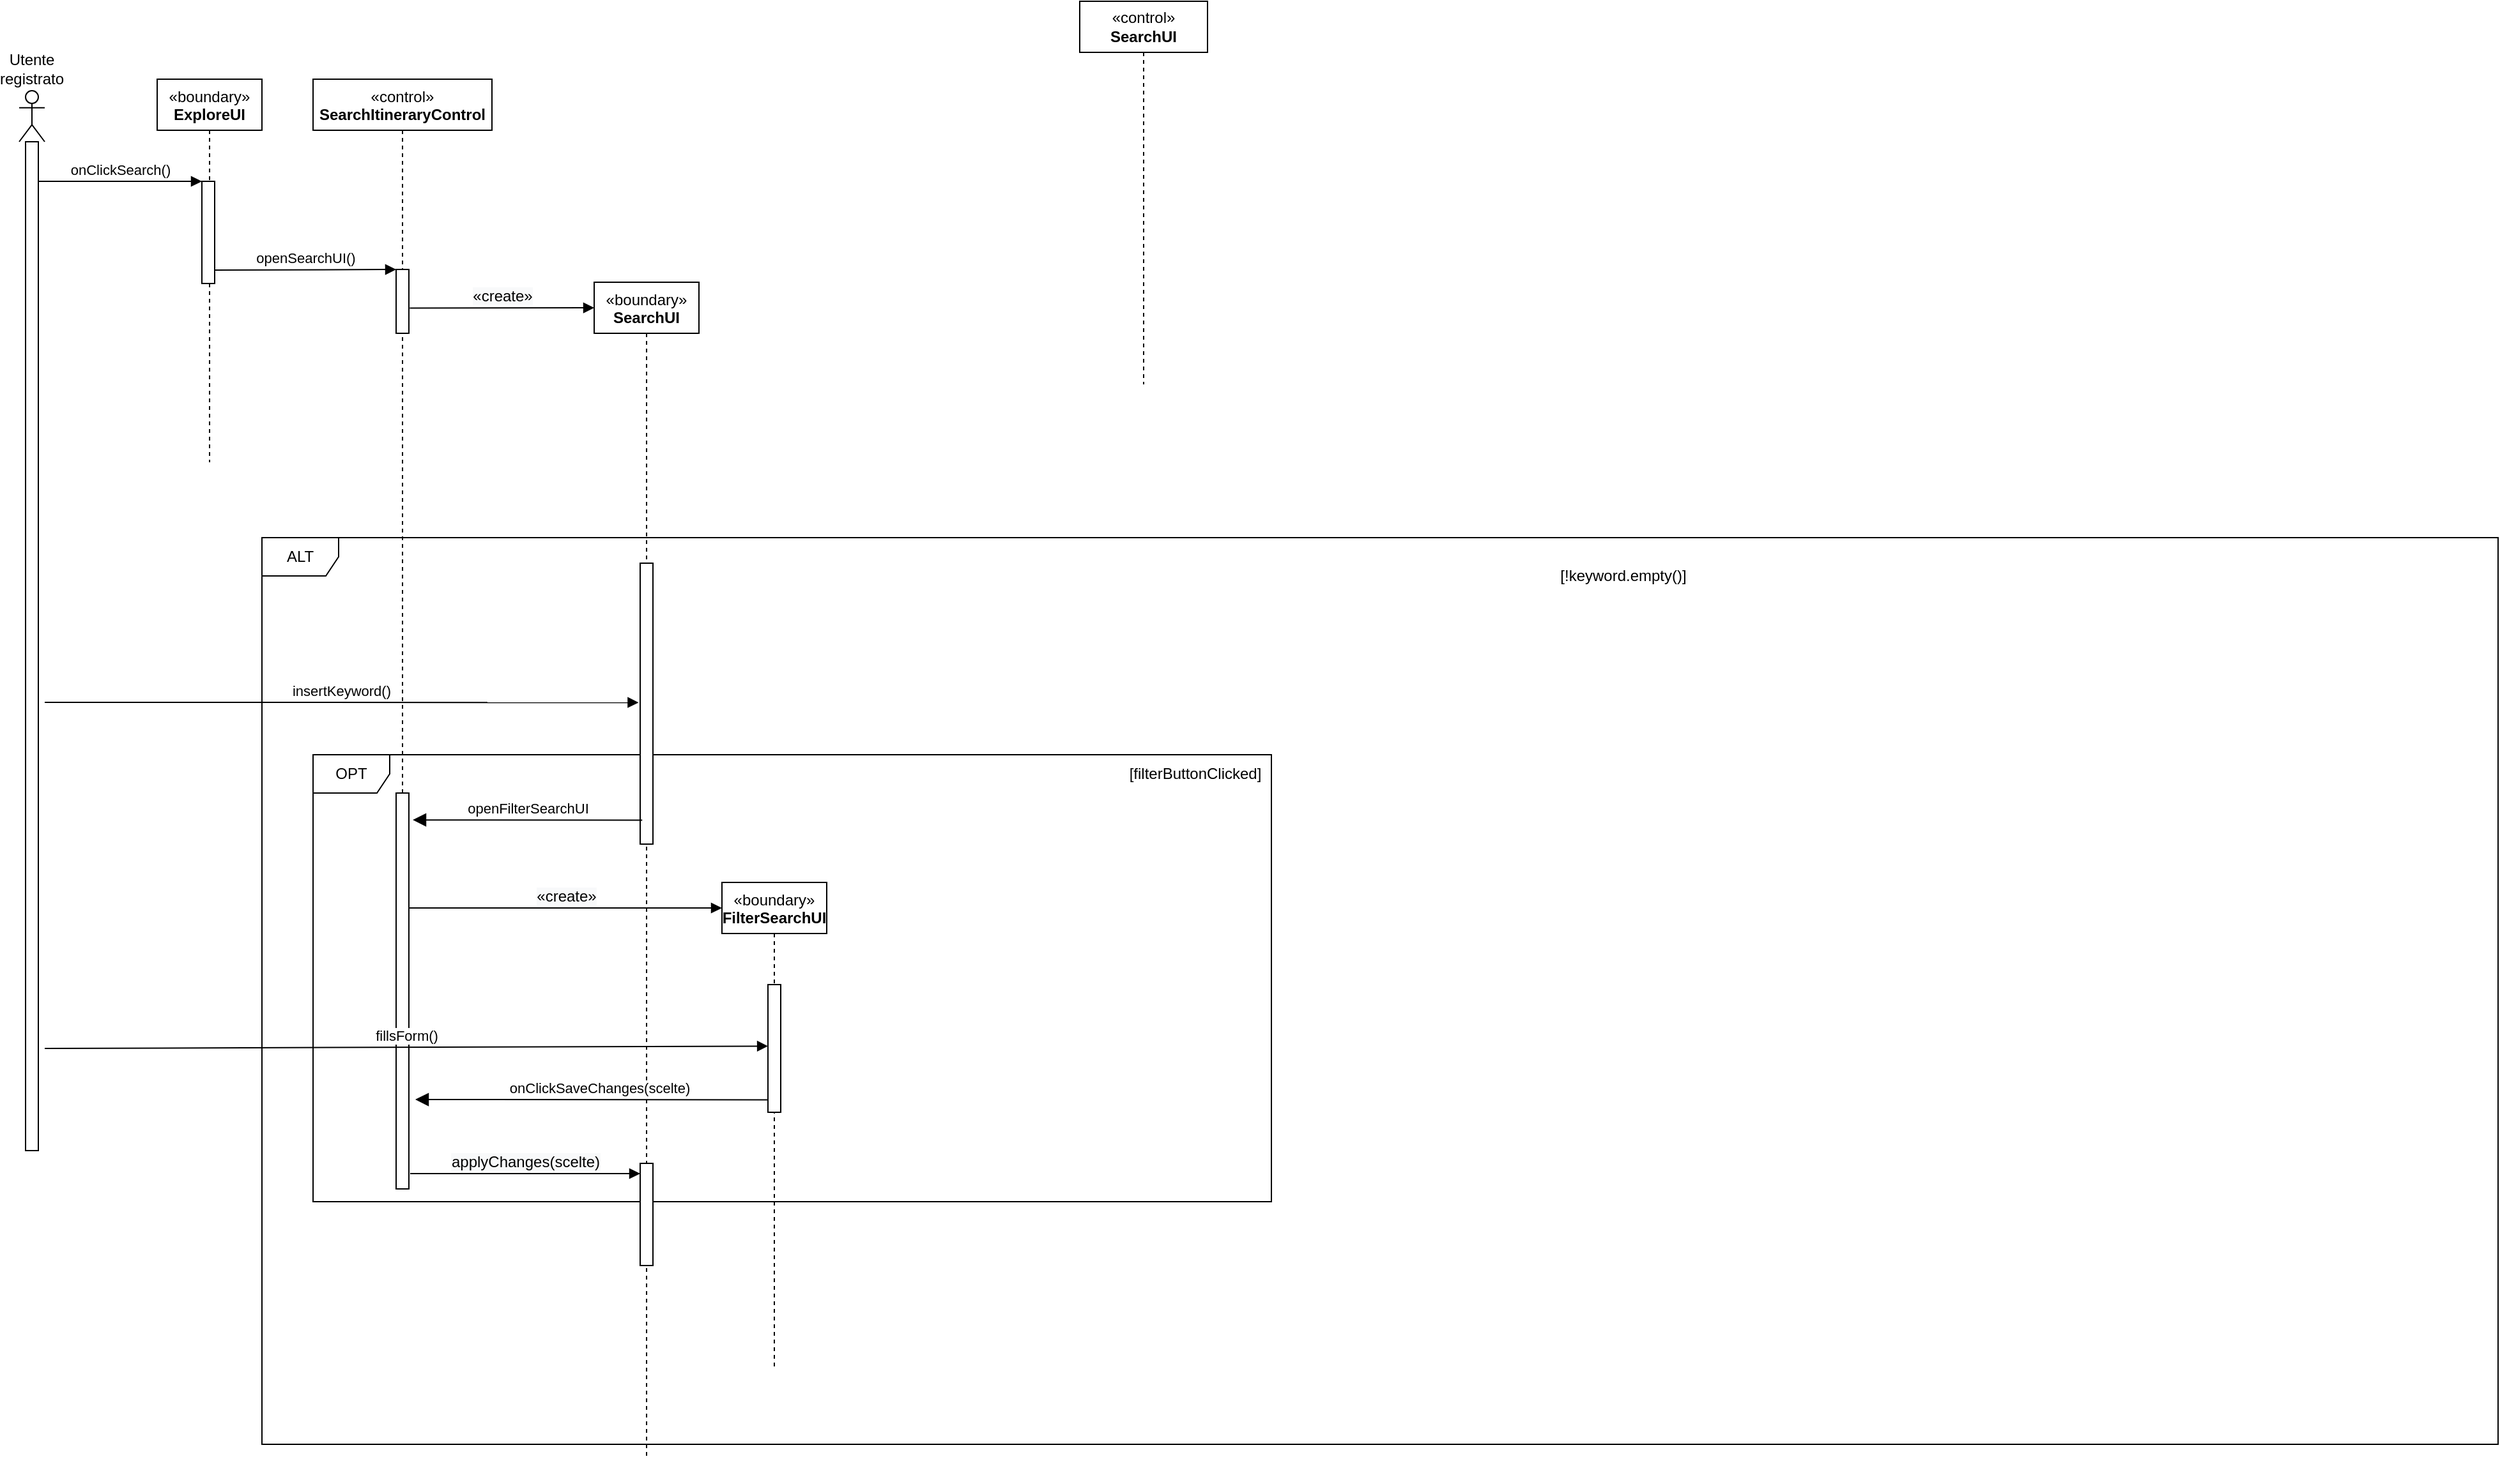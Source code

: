 <mxfile>
    <diagram id="DeaROObW_h7Y9myD4udL" name="Pagina-1">
        <mxGraphModel dx="1104" dy="1729" grid="1" gridSize="10" guides="1" tooltips="1" connect="1" arrows="1" fold="1" page="1" pageScale="1" pageWidth="827" pageHeight="1169" math="0" shadow="0">
            <root>
                <mxCell id="0"/>
                <mxCell id="1" parent="0"/>
                <mxCell id="nHArHDgA-v1Gkju6NFeY-11" value="Utente registrato" style="shape=umlLifeline;participant=umlActor;perimeter=lifelinePerimeter;whiteSpace=wrap;html=1;container=1;collapsible=0;recursiveResize=0;verticalAlign=bottom;spacingTop=36;outlineConnect=0;size=40;rounded=0;shadow=0;glass=0;labelPosition=center;verticalLabelPosition=top;align=center;strokeWidth=1;perimeterSpacing=0;" vertex="1" parent="1">
                    <mxGeometry x="50" y="50" width="20" height="830" as="geometry"/>
                </mxCell>
                <mxCell id="nHArHDgA-v1Gkju6NFeY-20" value="" style="html=1;points=[];perimeter=orthogonalPerimeter;" vertex="1" parent="nHArHDgA-v1Gkju6NFeY-11">
                    <mxGeometry x="5" y="40" width="10" height="790" as="geometry"/>
                </mxCell>
                <mxCell id="23" value="onClickSearch()" style="html=1;verticalAlign=bottom;endArrow=block;entryX=0;entryY=0;" edge="1" target="22" parent="1" source="nHArHDgA-v1Gkju6NFeY-20">
                    <mxGeometry relative="1" as="geometry">
                        <mxPoint x="80" y="121" as="sourcePoint"/>
                    </mxGeometry>
                </mxCell>
                <mxCell id="9sE8CWYjySVi89K2_Rz9-24" value="&lt;span&gt;«boundary»&lt;/span&gt;&lt;br&gt;&lt;b&gt;ExploreUI&lt;/b&gt;" style="shape=umlLifeline;perimeter=lifelinePerimeter;whiteSpace=wrap;html=1;container=1;collapsible=0;recursiveResize=0;outlineConnect=0;rounded=0;shadow=0;glass=0;strokeWidth=1;verticalAlign=top;" vertex="1" parent="1">
                    <mxGeometry x="158" y="41" width="82" height="300" as="geometry"/>
                </mxCell>
                <mxCell id="22" value="" style="html=1;points=[];perimeter=orthogonalPerimeter;" vertex="1" parent="9sE8CWYjySVi89K2_Rz9-24">
                    <mxGeometry x="35" y="80" width="10" height="80" as="geometry"/>
                </mxCell>
                <mxCell id="nHArHDgA-v1Gkju6NFeY-28" value="&lt;span&gt;«control»&lt;/span&gt;&lt;br&gt;&lt;b&gt;SearchUI&lt;/b&gt;" style="shape=umlLifeline;perimeter=lifelinePerimeter;whiteSpace=wrap;html=1;container=1;collapsible=0;recursiveResize=0;outlineConnect=0;" vertex="1" parent="1">
                    <mxGeometry x="880" y="-20" width="100" height="300" as="geometry"/>
                </mxCell>
                <mxCell id="26" value="&lt;span&gt;«control»&lt;/span&gt;&lt;br&gt;&lt;b&gt;SearchItineraryControl&lt;/b&gt;" style="shape=umlLifeline;perimeter=lifelinePerimeter;whiteSpace=wrap;html=1;container=1;collapsible=0;recursiveResize=0;outlineConnect=0;rounded=0;shadow=0;glass=0;strokeWidth=1;verticalAlign=top;" vertex="1" parent="1">
                    <mxGeometry x="280" y="41" width="140" height="739" as="geometry"/>
                </mxCell>
                <mxCell id="28" value="" style="html=1;points=[];perimeter=orthogonalPerimeter;" vertex="1" parent="1">
                    <mxGeometry x="345" y="190" width="10" height="50" as="geometry"/>
                </mxCell>
                <mxCell id="29" value="openSearchUI()" style="html=1;verticalAlign=bottom;endArrow=block;entryX=0;entryY=0;exitX=1.006;exitY=0.869;exitDx=0;exitDy=0;exitPerimeter=0;" edge="1" target="28" parent="1" source="22">
                    <mxGeometry relative="1" as="geometry">
                        <mxPoint x="210" y="190" as="sourcePoint"/>
                    </mxGeometry>
                </mxCell>
                <mxCell id="9sE8CWYjySVi89K2_Rz9-32" value="&lt;span&gt;«boundary»&lt;/span&gt;&lt;br&gt;&lt;b&gt;SearchUI&lt;/b&gt;" style="shape=umlLifeline;perimeter=lifelinePerimeter;whiteSpace=wrap;html=1;container=1;collapsible=0;recursiveResize=0;outlineConnect=0;rounded=0;shadow=0;glass=0;strokeWidth=1;verticalAlign=top;" vertex="1" parent="1">
                    <mxGeometry x="500" y="200" width="82" height="920" as="geometry"/>
                </mxCell>
                <mxCell id="33" value="insertKeyword()" style="html=1;verticalAlign=bottom;endArrow=block;entryX=-0.129;entryY=0.496;entryDx=0;entryDy=0;entryPerimeter=0;" edge="1" parent="1" target="9sE8CWYjySVi89K2_Rz9-33">
                    <mxGeometry width="80" relative="1" as="geometry">
                        <mxPoint x="70" y="529" as="sourcePoint"/>
                        <mxPoint x="158" y="310" as="targetPoint"/>
                    </mxGeometry>
                </mxCell>
                <mxCell id="34" value="&lt;span style=&quot;font-size: 12px ; background-color: rgb(248 , 249 , 250)&quot;&gt;«create»&lt;/span&gt;" style="html=1;verticalAlign=bottom;endArrow=block;exitX=1.067;exitY=0.606;exitDx=0;exitDy=0;exitPerimeter=0;" edge="1" parent="1" source="28">
                    <mxGeometry width="80" relative="1" as="geometry">
                        <mxPoint x="358" y="220" as="sourcePoint"/>
                        <mxPoint x="500" y="220" as="targetPoint"/>
                    </mxGeometry>
                </mxCell>
                <mxCell id="35" value="ALT" style="shape=umlFrame;whiteSpace=wrap;html=1;" vertex="1" parent="1">
                    <mxGeometry x="240" y="400" width="1750" height="710" as="geometry"/>
                </mxCell>
                <mxCell id="nHArHDgA-v1Gkju6NFeY-38" value="OPT" style="shape=umlFrame;whiteSpace=wrap;html=1;" vertex="1" parent="1">
                    <mxGeometry x="280" y="570" width="750" height="350" as="geometry"/>
                </mxCell>
                <mxCell id="9sE8CWYjySVi89K2_Rz9-33" value="" style="html=1;points=[];perimeter=orthogonalPerimeter;" vertex="1" parent="1">
                    <mxGeometry x="536" y="420" width="10" height="220" as="geometry"/>
                </mxCell>
                <mxCell id="nHArHDgA-v1Gkju6NFeY-40" value="[!keyword.empty()]" style="text;html=1;align=center;verticalAlign=middle;resizable=0;points=[];autosize=1;strokeColor=none;fillColor=none;" vertex="1" parent="1">
                    <mxGeometry x="1250" y="420" width="110" height="20" as="geometry"/>
                </mxCell>
                <mxCell id="39" value="[filterButtonClicked]" style="text;html=1;align=center;verticalAlign=middle;resizable=0;points=[];autosize=1;strokeColor=none;fillColor=none;" vertex="1" parent="1">
                    <mxGeometry x="910" y="575" width="120" height="20" as="geometry"/>
                </mxCell>
                <mxCell id="40" value="" style="html=1;points=[];perimeter=orthogonalPerimeter;" vertex="1" parent="1">
                    <mxGeometry x="345" y="600" width="10" height="310" as="geometry"/>
                </mxCell>
                <mxCell id="9sE8CWYjySVi89K2_Rz9-43" value="openFilterSearchUI" style="html=1;verticalAlign=bottom;endArrow=block;endSize=8;strokeWidth=1;endFill=1;exitX=0.059;exitY=0.915;exitDx=0;exitDy=0;exitPerimeter=0;entryX=1.2;entryY=0.162;entryDx=0;entryDy=0;entryPerimeter=0;" edge="1" parent="1">
                    <mxGeometry relative="1" as="geometry">
                        <mxPoint x="537.59" y="621.3" as="sourcePoint"/>
                        <mxPoint x="358.0" y="621.06" as="targetPoint"/>
                    </mxGeometry>
                </mxCell>
                <mxCell id="43" value="&lt;span style=&quot;font-size: 12px ; background-color: rgb(248 , 249 , 250)&quot;&gt;«create»&lt;/span&gt;" style="html=1;verticalAlign=bottom;endArrow=block;" edge="1" parent="1" source="40">
                    <mxGeometry width="80" relative="1" as="geometry">
                        <mxPoint x="370" y="690.3" as="sourcePoint"/>
                        <mxPoint x="600" y="690" as="targetPoint"/>
                    </mxGeometry>
                </mxCell>
                <mxCell id="44" value="&lt;span&gt;«boundary»&lt;/span&gt;&lt;br&gt;&lt;b&gt;FilterSearchUI&lt;/b&gt;" style="shape=umlLifeline;perimeter=lifelinePerimeter;whiteSpace=wrap;html=1;container=1;collapsible=0;recursiveResize=0;outlineConnect=0;rounded=0;shadow=0;glass=0;strokeWidth=1;verticalAlign=top;" vertex="1" parent="1">
                    <mxGeometry x="600" y="670" width="82" height="380" as="geometry"/>
                </mxCell>
                <mxCell id="45" value="" style="html=1;points=[];perimeter=orthogonalPerimeter;" vertex="1" parent="1">
                    <mxGeometry x="636" y="750" width="10" height="100" as="geometry"/>
                </mxCell>
                <mxCell id="46" value="fillsForm()" style="html=1;verticalAlign=bottom;endArrow=block;entryX=0.005;entryY=0.482;entryDx=0;entryDy=0;entryPerimeter=0;" edge="1" parent="1" target="45">
                    <mxGeometry width="80" relative="1" as="geometry">
                        <mxPoint x="70" y="800" as="sourcePoint"/>
                        <mxPoint x="630" y="800" as="targetPoint"/>
                    </mxGeometry>
                </mxCell>
                <mxCell id="9sE8CWYjySVi89K2_Rz9-49" value="onClickSaveChanges(scelte)" style="html=1;verticalAlign=bottom;endArrow=block;endSize=8;strokeWidth=1;endFill=1;exitX=0.059;exitY=0.915;exitDx=0;exitDy=0;exitPerimeter=0;" edge="1" parent="1">
                    <mxGeometry x="-0.043" relative="1" as="geometry">
                        <mxPoint x="636.0" y="840.24" as="sourcePoint"/>
                        <mxPoint x="360" y="840" as="targetPoint"/>
                        <mxPoint as="offset"/>
                    </mxGeometry>
                </mxCell>
                <mxCell id="9sE8CWYjySVi89K2_Rz9-52" value="" style="html=1;points=[];perimeter=orthogonalPerimeter;" vertex="1" parent="1">
                    <mxGeometry x="536" y="890" width="10" height="80" as="geometry"/>
                </mxCell>
                <mxCell id="9sE8CWYjySVi89K2_Rz9-53" value="&lt;span style=&quot;font-size: 12px ; background-color: rgb(248 , 249 , 250)&quot;&gt;applyChanges(scelte)&lt;/span&gt;" style="html=1;verticalAlign=bottom;endArrow=block;" edge="1" parent="1">
                    <mxGeometry width="80" relative="1" as="geometry">
                        <mxPoint x="356" y="898" as="sourcePoint"/>
                        <mxPoint x="536" y="898" as="targetPoint"/>
                    </mxGeometry>
                </mxCell>
            </root>
        </mxGraphModel>
    </diagram>
</mxfile>